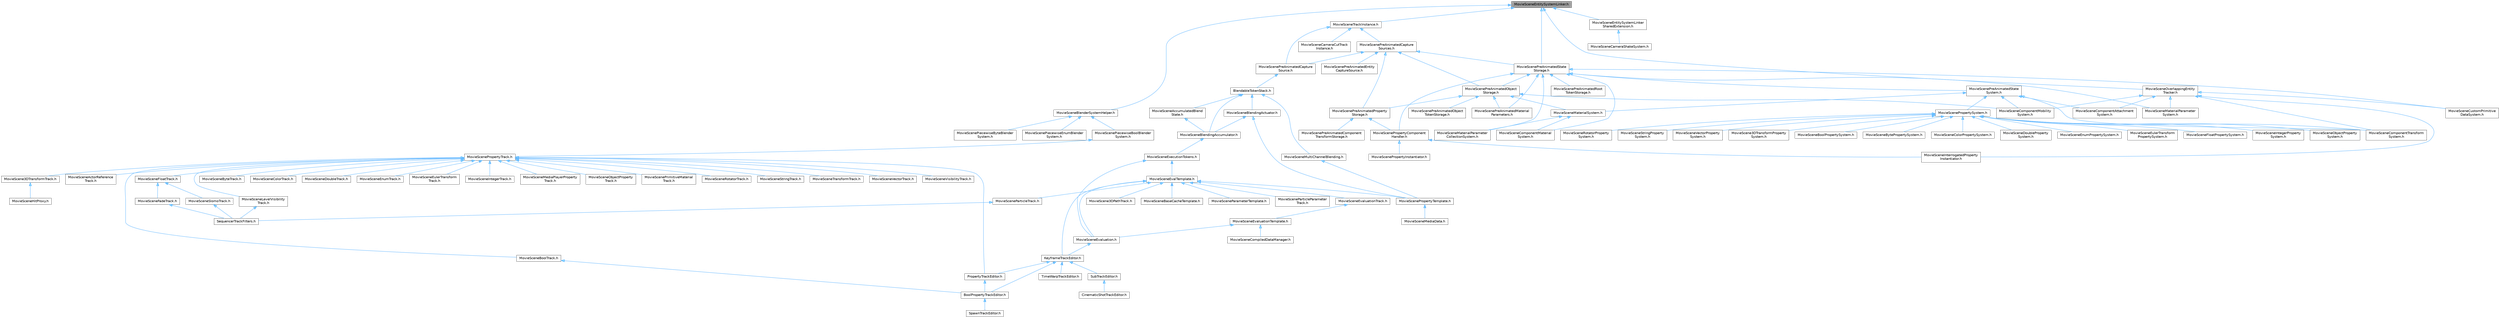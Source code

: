 digraph "MovieSceneEntitySystemLinker.h"
{
 // INTERACTIVE_SVG=YES
 // LATEX_PDF_SIZE
  bgcolor="transparent";
  edge [fontname=Helvetica,fontsize=10,labelfontname=Helvetica,labelfontsize=10];
  node [fontname=Helvetica,fontsize=10,shape=box,height=0.2,width=0.4];
  Node1 [id="Node000001",label="MovieSceneEntitySystemLinker.h",height=0.2,width=0.4,color="gray40", fillcolor="grey60", style="filled", fontcolor="black",tooltip=" "];
  Node1 -> Node2 [id="edge1_Node000001_Node000002",dir="back",color="steelblue1",style="solid",tooltip=" "];
  Node2 [id="Node000002",label="MovieSceneBlenderSystemHelper.h",height=0.2,width=0.4,color="grey40", fillcolor="white", style="filled",URL="$d5/d47/MovieSceneBlenderSystemHelper_8h.html",tooltip=" "];
  Node2 -> Node3 [id="edge2_Node000002_Node000003",dir="back",color="steelblue1",style="solid",tooltip=" "];
  Node3 [id="Node000003",label="MovieScenePiecewiseBoolBlender\lSystem.h",height=0.2,width=0.4,color="grey40", fillcolor="white", style="filled",URL="$d7/d27/MovieScenePiecewiseBoolBlenderSystem_8h.html",tooltip=" "];
  Node3 -> Node4 [id="edge3_Node000003_Node000004",dir="back",color="steelblue1",style="solid",tooltip=" "];
  Node4 [id="Node000004",label="MovieScenePropertyTrack.h",height=0.2,width=0.4,color="grey40", fillcolor="white", style="filled",URL="$da/d0c/MovieScenePropertyTrack_8h.html",tooltip=" "];
  Node4 -> Node5 [id="edge4_Node000004_Node000005",dir="back",color="steelblue1",style="solid",tooltip=" "];
  Node5 [id="Node000005",label="MovieScene3DTransformTrack.h",height=0.2,width=0.4,color="grey40", fillcolor="white", style="filled",URL="$d9/d06/MovieScene3DTransformTrack_8h.html",tooltip=" "];
  Node5 -> Node6 [id="edge5_Node000005_Node000006",dir="back",color="steelblue1",style="solid",tooltip=" "];
  Node6 [id="Node000006",label="MovieSceneHitProxy.h",height=0.2,width=0.4,color="grey40", fillcolor="white", style="filled",URL="$d0/d01/MovieSceneHitProxy_8h.html",tooltip=" "];
  Node4 -> Node7 [id="edge6_Node000004_Node000007",dir="back",color="steelblue1",style="solid",tooltip=" "];
  Node7 [id="Node000007",label="MovieSceneActorReference\lTrack.h",height=0.2,width=0.4,color="grey40", fillcolor="white", style="filled",URL="$d9/d9b/MovieSceneActorReferenceTrack_8h.html",tooltip=" "];
  Node4 -> Node8 [id="edge7_Node000004_Node000008",dir="back",color="steelblue1",style="solid",tooltip=" "];
  Node8 [id="Node000008",label="MovieSceneBoolTrack.h",height=0.2,width=0.4,color="grey40", fillcolor="white", style="filled",URL="$d7/ddf/MovieSceneBoolTrack_8h.html",tooltip=" "];
  Node8 -> Node9 [id="edge8_Node000008_Node000009",dir="back",color="steelblue1",style="solid",tooltip=" "];
  Node9 [id="Node000009",label="BoolPropertyTrackEditor.h",height=0.2,width=0.4,color="grey40", fillcolor="white", style="filled",URL="$db/d07/BoolPropertyTrackEditor_8h.html",tooltip=" "];
  Node9 -> Node10 [id="edge9_Node000009_Node000010",dir="back",color="steelblue1",style="solid",tooltip=" "];
  Node10 [id="Node000010",label="SpawnTrackEditor.h",height=0.2,width=0.4,color="grey40", fillcolor="white", style="filled",URL="$d5/dac/SpawnTrackEditor_8h.html",tooltip=" "];
  Node4 -> Node11 [id="edge10_Node000004_Node000011",dir="back",color="steelblue1",style="solid",tooltip=" "];
  Node11 [id="Node000011",label="MovieSceneByteTrack.h",height=0.2,width=0.4,color="grey40", fillcolor="white", style="filled",URL="$dc/d79/MovieSceneByteTrack_8h.html",tooltip=" "];
  Node4 -> Node12 [id="edge11_Node000004_Node000012",dir="back",color="steelblue1",style="solid",tooltip=" "];
  Node12 [id="Node000012",label="MovieSceneColorTrack.h",height=0.2,width=0.4,color="grey40", fillcolor="white", style="filled",URL="$d8/df9/MovieSceneColorTrack_8h.html",tooltip=" "];
  Node4 -> Node13 [id="edge12_Node000004_Node000013",dir="back",color="steelblue1",style="solid",tooltip=" "];
  Node13 [id="Node000013",label="MovieSceneDoubleTrack.h",height=0.2,width=0.4,color="grey40", fillcolor="white", style="filled",URL="$de/d31/MovieSceneDoubleTrack_8h.html",tooltip=" "];
  Node4 -> Node14 [id="edge13_Node000004_Node000014",dir="back",color="steelblue1",style="solid",tooltip=" "];
  Node14 [id="Node000014",label="MovieSceneEnumTrack.h",height=0.2,width=0.4,color="grey40", fillcolor="white", style="filled",URL="$d6/d95/MovieSceneEnumTrack_8h.html",tooltip=" "];
  Node4 -> Node15 [id="edge14_Node000004_Node000015",dir="back",color="steelblue1",style="solid",tooltip=" "];
  Node15 [id="Node000015",label="MovieSceneEulerTransform\lTrack.h",height=0.2,width=0.4,color="grey40", fillcolor="white", style="filled",URL="$d7/d3a/MovieSceneEulerTransformTrack_8h.html",tooltip=" "];
  Node4 -> Node16 [id="edge15_Node000004_Node000016",dir="back",color="steelblue1",style="solid",tooltip=" "];
  Node16 [id="Node000016",label="MovieSceneFloatTrack.h",height=0.2,width=0.4,color="grey40", fillcolor="white", style="filled",URL="$dc/d88/MovieSceneFloatTrack_8h.html",tooltip=" "];
  Node16 -> Node17 [id="edge16_Node000016_Node000017",dir="back",color="steelblue1",style="solid",tooltip=" "];
  Node17 [id="Node000017",label="MovieSceneFadeTrack.h",height=0.2,width=0.4,color="grey40", fillcolor="white", style="filled",URL="$d3/dd6/MovieSceneFadeTrack_8h.html",tooltip=" "];
  Node17 -> Node18 [id="edge17_Node000017_Node000018",dir="back",color="steelblue1",style="solid",tooltip=" "];
  Node18 [id="Node000018",label="SequencerTrackFilters.h",height=0.2,width=0.4,color="grey40", fillcolor="white", style="filled",URL="$df/d72/SequencerTrackFilters_8h.html",tooltip=" "];
  Node16 -> Node19 [id="edge18_Node000016_Node000019",dir="back",color="steelblue1",style="solid",tooltip=" "];
  Node19 [id="Node000019",label="MovieSceneSlomoTrack.h",height=0.2,width=0.4,color="grey40", fillcolor="white", style="filled",URL="$d3/d88/MovieSceneSlomoTrack_8h.html",tooltip=" "];
  Node19 -> Node18 [id="edge19_Node000019_Node000018",dir="back",color="steelblue1",style="solid",tooltip=" "];
  Node4 -> Node20 [id="edge20_Node000004_Node000020",dir="back",color="steelblue1",style="solid",tooltip=" "];
  Node20 [id="Node000020",label="MovieSceneIntegerTrack.h",height=0.2,width=0.4,color="grey40", fillcolor="white", style="filled",URL="$d9/d1a/MovieSceneIntegerTrack_8h.html",tooltip=" "];
  Node4 -> Node21 [id="edge21_Node000004_Node000021",dir="back",color="steelblue1",style="solid",tooltip=" "];
  Node21 [id="Node000021",label="MovieSceneLevelVisibility\lTrack.h",height=0.2,width=0.4,color="grey40", fillcolor="white", style="filled",URL="$d8/dae/MovieSceneLevelVisibilityTrack_8h.html",tooltip=" "];
  Node21 -> Node18 [id="edge22_Node000021_Node000018",dir="back",color="steelblue1",style="solid",tooltip=" "];
  Node4 -> Node22 [id="edge23_Node000004_Node000022",dir="back",color="steelblue1",style="solid",tooltip=" "];
  Node22 [id="Node000022",label="MovieSceneMediaPlayerProperty\lTrack.h",height=0.2,width=0.4,color="grey40", fillcolor="white", style="filled",URL="$d4/da1/MovieSceneMediaPlayerPropertyTrack_8h.html",tooltip=" "];
  Node4 -> Node23 [id="edge24_Node000004_Node000023",dir="back",color="steelblue1",style="solid",tooltip=" "];
  Node23 [id="Node000023",label="MovieSceneObjectProperty\lTrack.h",height=0.2,width=0.4,color="grey40", fillcolor="white", style="filled",URL="$dc/da9/MovieSceneObjectPropertyTrack_8h.html",tooltip=" "];
  Node4 -> Node24 [id="edge25_Node000004_Node000024",dir="back",color="steelblue1",style="solid",tooltip=" "];
  Node24 [id="Node000024",label="MovieScenePrimitiveMaterial\lTrack.h",height=0.2,width=0.4,color="grey40", fillcolor="white", style="filled",URL="$dc/dc4/MovieScenePrimitiveMaterialTrack_8h.html",tooltip=" "];
  Node4 -> Node25 [id="edge26_Node000004_Node000025",dir="back",color="steelblue1",style="solid",tooltip=" "];
  Node25 [id="Node000025",label="MovieSceneRotatorTrack.h",height=0.2,width=0.4,color="grey40", fillcolor="white", style="filled",URL="$d3/d8f/MovieSceneRotatorTrack_8h.html",tooltip=" "];
  Node4 -> Node26 [id="edge27_Node000004_Node000026",dir="back",color="steelblue1",style="solid",tooltip=" "];
  Node26 [id="Node000026",label="MovieSceneStringTrack.h",height=0.2,width=0.4,color="grey40", fillcolor="white", style="filled",URL="$dd/d54/MovieSceneStringTrack_8h.html",tooltip=" "];
  Node4 -> Node27 [id="edge28_Node000004_Node000027",dir="back",color="steelblue1",style="solid",tooltip=" "];
  Node27 [id="Node000027",label="MovieSceneTransformTrack.h",height=0.2,width=0.4,color="grey40", fillcolor="white", style="filled",URL="$df/d57/MovieSceneTransformTrack_8h.html",tooltip=" "];
  Node4 -> Node28 [id="edge29_Node000004_Node000028",dir="back",color="steelblue1",style="solid",tooltip=" "];
  Node28 [id="Node000028",label="MovieSceneVectorTrack.h",height=0.2,width=0.4,color="grey40", fillcolor="white", style="filled",URL="$d8/d5e/MovieSceneVectorTrack_8h.html",tooltip=" "];
  Node4 -> Node29 [id="edge30_Node000004_Node000029",dir="back",color="steelblue1",style="solid",tooltip=" "];
  Node29 [id="Node000029",label="MovieSceneVisibilityTrack.h",height=0.2,width=0.4,color="grey40", fillcolor="white", style="filled",URL="$dd/d5e/MovieSceneVisibilityTrack_8h.html",tooltip=" "];
  Node4 -> Node30 [id="edge31_Node000004_Node000030",dir="back",color="steelblue1",style="solid",tooltip=" "];
  Node30 [id="Node000030",label="PropertyTrackEditor.h",height=0.2,width=0.4,color="grey40", fillcolor="white", style="filled",URL="$da/d9a/PropertyTrackEditor_8h.html",tooltip=" "];
  Node30 -> Node9 [id="edge32_Node000030_Node000009",dir="back",color="steelblue1",style="solid",tooltip=" "];
  Node2 -> Node31 [id="edge33_Node000002_Node000031",dir="back",color="steelblue1",style="solid",tooltip=" "];
  Node31 [id="Node000031",label="MovieScenePiecewiseByteBlender\lSystem.h",height=0.2,width=0.4,color="grey40", fillcolor="white", style="filled",URL="$d7/dde/MovieScenePiecewiseByteBlenderSystem_8h.html",tooltip=" "];
  Node2 -> Node32 [id="edge34_Node000002_Node000032",dir="back",color="steelblue1",style="solid",tooltip=" "];
  Node32 [id="Node000032",label="MovieScenePiecewiseEnumBlender\lSystem.h",height=0.2,width=0.4,color="grey40", fillcolor="white", style="filled",URL="$d4/dfe/MovieScenePiecewiseEnumBlenderSystem_8h.html",tooltip=" "];
  Node1 -> Node33 [id="edge35_Node000001_Node000033",dir="back",color="steelblue1",style="solid",tooltip=" "];
  Node33 [id="Node000033",label="MovieSceneEntitySystemLinker\lSharedExtension.h",height=0.2,width=0.4,color="grey40", fillcolor="white", style="filled",URL="$dc/df1/MovieSceneEntitySystemLinkerSharedExtension_8h.html",tooltip=" "];
  Node33 -> Node34 [id="edge36_Node000033_Node000034",dir="back",color="steelblue1",style="solid",tooltip=" "];
  Node34 [id="Node000034",label="MovieSceneCameraShakeSystem.h",height=0.2,width=0.4,color="grey40", fillcolor="white", style="filled",URL="$d2/dcc/MovieSceneCameraShakeSystem_8h.html",tooltip=" "];
  Node1 -> Node35 [id="edge37_Node000001_Node000035",dir="back",color="steelblue1",style="solid",tooltip=" "];
  Node35 [id="Node000035",label="MovieSceneOverlappingEntity\lTracker.h",height=0.2,width=0.4,color="grey40", fillcolor="white", style="filled",URL="$db/d41/MovieSceneOverlappingEntityTracker_8h.html",tooltip=" "];
  Node35 -> Node36 [id="edge38_Node000035_Node000036",dir="back",color="steelblue1",style="solid",tooltip=" "];
  Node36 [id="Node000036",label="MovieSceneComponentAttachment\lSystem.h",height=0.2,width=0.4,color="grey40", fillcolor="white", style="filled",URL="$d9/db3/MovieSceneComponentAttachmentSystem_8h.html",tooltip=" "];
  Node35 -> Node37 [id="edge39_Node000035_Node000037",dir="back",color="steelblue1",style="solid",tooltip=" "];
  Node37 [id="Node000037",label="MovieSceneComponentMobility\lSystem.h",height=0.2,width=0.4,color="grey40", fillcolor="white", style="filled",URL="$d7/dca/MovieSceneComponentMobilitySystem_8h.html",tooltip=" "];
  Node35 -> Node38 [id="edge40_Node000035_Node000038",dir="back",color="steelblue1",style="solid",tooltip=" "];
  Node38 [id="Node000038",label="MovieSceneComponentTransform\lSystem.h",height=0.2,width=0.4,color="grey40", fillcolor="white", style="filled",URL="$d1/d3e/MovieSceneComponentTransformSystem_8h.html",tooltip=" "];
  Node35 -> Node39 [id="edge41_Node000035_Node000039",dir="back",color="steelblue1",style="solid",tooltip=" "];
  Node39 [id="Node000039",label="MovieSceneCustomPrimitive\lDataSystem.h",height=0.2,width=0.4,color="grey40", fillcolor="white", style="filled",URL="$d1/da0/MovieSceneCustomPrimitiveDataSystem_8h.html",tooltip=" "];
  Node35 -> Node40 [id="edge42_Node000035_Node000040",dir="back",color="steelblue1",style="solid",tooltip=" "];
  Node40 [id="Node000040",label="MovieSceneInterrogatedProperty\lInstantiator.h",height=0.2,width=0.4,color="grey40", fillcolor="white", style="filled",URL="$df/d43/MovieSceneInterrogatedPropertyInstantiator_8h.html",tooltip=" "];
  Node35 -> Node41 [id="edge43_Node000035_Node000041",dir="back",color="steelblue1",style="solid",tooltip=" "];
  Node41 [id="Node000041",label="MovieSceneMaterialParameter\lSystem.h",height=0.2,width=0.4,color="grey40", fillcolor="white", style="filled",URL="$d9/d38/MovieSceneMaterialParameterSystem_8h.html",tooltip=" "];
  Node1 -> Node42 [id="edge44_Node000001_Node000042",dir="back",color="steelblue1",style="solid",tooltip=" "];
  Node42 [id="Node000042",label="MovieScenePreAnimatedState\lStorage.h",height=0.2,width=0.4,color="grey40", fillcolor="white", style="filled",URL="$db/d56/MovieScenePreAnimatedStateStorage_8h.html",tooltip=" "];
  Node42 -> Node43 [id="edge45_Node000042_Node000043",dir="back",color="steelblue1",style="solid",tooltip=" "];
  Node43 [id="Node000043",label="MovieSceneComponentMaterial\lSystem.h",height=0.2,width=0.4,color="grey40", fillcolor="white", style="filled",URL="$d7/d7c/MovieSceneComponentMaterialSystem_8h.html",tooltip=" "];
  Node42 -> Node39 [id="edge46_Node000042_Node000039",dir="back",color="steelblue1",style="solid",tooltip=" "];
  Node42 -> Node44 [id="edge47_Node000042_Node000044",dir="back",color="steelblue1",style="solid",tooltip=" "];
  Node44 [id="Node000044",label="MovieSceneMaterialParameter\lCollectionSystem.h",height=0.2,width=0.4,color="grey40", fillcolor="white", style="filled",URL="$d4/d18/MovieSceneMaterialParameterCollectionSystem_8h.html",tooltip=" "];
  Node42 -> Node41 [id="edge48_Node000042_Node000041",dir="back",color="steelblue1",style="solid",tooltip=" "];
  Node42 -> Node45 [id="edge49_Node000042_Node000045",dir="back",color="steelblue1",style="solid",tooltip=" "];
  Node45 [id="Node000045",label="MovieScenePreAnimatedMaterial\lParameters.h",height=0.2,width=0.4,color="grey40", fillcolor="white", style="filled",URL="$d9/dac/MovieScenePreAnimatedMaterialParameters_8h.html",tooltip=" "];
  Node42 -> Node46 [id="edge50_Node000042_Node000046",dir="back",color="steelblue1",style="solid",tooltip=" "];
  Node46 [id="Node000046",label="MovieScenePreAnimatedObject\lStorage.h",height=0.2,width=0.4,color="grey40", fillcolor="white", style="filled",URL="$d1/dc5/MovieScenePreAnimatedObjectStorage_8h.html",tooltip=" "];
  Node46 -> Node37 [id="edge51_Node000046_Node000037",dir="back",color="steelblue1",style="solid",tooltip=" "];
  Node46 -> Node47 [id="edge52_Node000046_Node000047",dir="back",color="steelblue1",style="solid",tooltip=" "];
  Node47 [id="Node000047",label="MovieSceneMaterialSystem.h",height=0.2,width=0.4,color="grey40", fillcolor="white", style="filled",URL="$d2/d2f/MovieSceneMaterialSystem_8h.html",tooltip=" "];
  Node47 -> Node43 [id="edge53_Node000047_Node000043",dir="back",color="steelblue1",style="solid",tooltip=" "];
  Node47 -> Node44 [id="edge54_Node000047_Node000044",dir="back",color="steelblue1",style="solid",tooltip=" "];
  Node46 -> Node45 [id="edge55_Node000046_Node000045",dir="back",color="steelblue1",style="solid",tooltip=" "];
  Node46 -> Node48 [id="edge56_Node000046_Node000048",dir="back",color="steelblue1",style="solid",tooltip=" "];
  Node48 [id="Node000048",label="MovieScenePreAnimatedObject\lTokenStorage.h",height=0.2,width=0.4,color="grey40", fillcolor="white", style="filled",URL="$dc/d07/MovieScenePreAnimatedObjectTokenStorage_8h.html",tooltip=" "];
  Node46 -> Node49 [id="edge57_Node000046_Node000049",dir="back",color="steelblue1",style="solid",tooltip=" "];
  Node49 [id="Node000049",label="MovieScenePreAnimatedProperty\lStorage.h",height=0.2,width=0.4,color="grey40", fillcolor="white", style="filled",URL="$de/d55/MovieScenePreAnimatedPropertyStorage_8h.html",tooltip=" "];
  Node49 -> Node50 [id="edge58_Node000049_Node000050",dir="back",color="steelblue1",style="solid",tooltip=" "];
  Node50 [id="Node000050",label="MovieScenePreAnimatedComponent\lTransformStorage.h",height=0.2,width=0.4,color="grey40", fillcolor="white", style="filled",URL="$d9/d84/MovieScenePreAnimatedComponentTransformStorage_8h.html",tooltip=" "];
  Node49 -> Node51 [id="edge59_Node000049_Node000051",dir="back",color="steelblue1",style="solid",tooltip=" "];
  Node51 [id="Node000051",label="MovieScenePropertyComponent\lHandler.h",height=0.2,width=0.4,color="grey40", fillcolor="white", style="filled",URL="$d1/d1c/MovieScenePropertyComponentHandler_8h.html",tooltip=" "];
  Node51 -> Node40 [id="edge60_Node000051_Node000040",dir="back",color="steelblue1",style="solid",tooltip=" "];
  Node51 -> Node52 [id="edge61_Node000051_Node000052",dir="back",color="steelblue1",style="solid",tooltip=" "];
  Node52 [id="Node000052",label="MovieScenePropertyInstantiator.h",height=0.2,width=0.4,color="grey40", fillcolor="white", style="filled",URL="$d2/ddc/MovieScenePropertyInstantiator_8h.html",tooltip=" "];
  Node42 -> Node53 [id="edge62_Node000042_Node000053",dir="back",color="steelblue1",style="solid",tooltip=" "];
  Node53 [id="Node000053",label="MovieScenePreAnimatedRoot\lTokenStorage.h",height=0.2,width=0.4,color="grey40", fillcolor="white", style="filled",URL="$d1/db6/MovieScenePreAnimatedRootTokenStorage_8h.html",tooltip=" "];
  Node42 -> Node54 [id="edge63_Node000042_Node000054",dir="back",color="steelblue1",style="solid",tooltip=" "];
  Node54 [id="Node000054",label="MovieScenePreAnimatedState\lSystem.h",height=0.2,width=0.4,color="grey40", fillcolor="white", style="filled",URL="$df/d2d/MovieScenePreAnimatedStateSystem_8h.html",tooltip=" "];
  Node54 -> Node36 [id="edge64_Node000054_Node000036",dir="back",color="steelblue1",style="solid",tooltip=" "];
  Node54 -> Node37 [id="edge65_Node000054_Node000037",dir="back",color="steelblue1",style="solid",tooltip=" "];
  Node54 -> Node38 [id="edge66_Node000054_Node000038",dir="back",color="steelblue1",style="solid",tooltip=" "];
  Node54 -> Node47 [id="edge67_Node000054_Node000047",dir="back",color="steelblue1",style="solid",tooltip=" "];
  Node54 -> Node55 [id="edge68_Node000054_Node000055",dir="back",color="steelblue1",style="solid",tooltip=" "];
  Node55 [id="Node000055",label="MovieScenePropertySystem.h",height=0.2,width=0.4,color="grey40", fillcolor="white", style="filled",URL="$dd/d75/MovieScenePropertySystem_8h.html",tooltip=" "];
  Node55 -> Node56 [id="edge69_Node000055_Node000056",dir="back",color="steelblue1",style="solid",tooltip=" "];
  Node56 [id="Node000056",label="MovieScene3DTransformProperty\lSystem.h",height=0.2,width=0.4,color="grey40", fillcolor="white", style="filled",URL="$dc/d97/MovieScene3DTransformPropertySystem_8h.html",tooltip=" "];
  Node55 -> Node57 [id="edge70_Node000055_Node000057",dir="back",color="steelblue1",style="solid",tooltip=" "];
  Node57 [id="Node000057",label="MovieSceneBoolPropertySystem.h",height=0.2,width=0.4,color="grey40", fillcolor="white", style="filled",URL="$d4/d0f/MovieSceneBoolPropertySystem_8h.html",tooltip=" "];
  Node55 -> Node58 [id="edge71_Node000055_Node000058",dir="back",color="steelblue1",style="solid",tooltip=" "];
  Node58 [id="Node000058",label="MovieSceneBytePropertySystem.h",height=0.2,width=0.4,color="grey40", fillcolor="white", style="filled",URL="$d7/d22/MovieSceneBytePropertySystem_8h.html",tooltip=" "];
  Node55 -> Node59 [id="edge72_Node000055_Node000059",dir="back",color="steelblue1",style="solid",tooltip=" "];
  Node59 [id="Node000059",label="MovieSceneColorPropertySystem.h",height=0.2,width=0.4,color="grey40", fillcolor="white", style="filled",URL="$d4/d03/MovieSceneColorPropertySystem_8h.html",tooltip=" "];
  Node55 -> Node38 [id="edge73_Node000055_Node000038",dir="back",color="steelblue1",style="solid",tooltip=" "];
  Node55 -> Node60 [id="edge74_Node000055_Node000060",dir="back",color="steelblue1",style="solid",tooltip=" "];
  Node60 [id="Node000060",label="MovieSceneDoubleProperty\lSystem.h",height=0.2,width=0.4,color="grey40", fillcolor="white", style="filled",URL="$df/d84/MovieSceneDoublePropertySystem_8h.html",tooltip=" "];
  Node55 -> Node61 [id="edge75_Node000055_Node000061",dir="back",color="steelblue1",style="solid",tooltip=" "];
  Node61 [id="Node000061",label="MovieSceneEnumPropertySystem.h",height=0.2,width=0.4,color="grey40", fillcolor="white", style="filled",URL="$d7/dc8/MovieSceneEnumPropertySystem_8h.html",tooltip=" "];
  Node55 -> Node62 [id="edge76_Node000055_Node000062",dir="back",color="steelblue1",style="solid",tooltip=" "];
  Node62 [id="Node000062",label="MovieSceneEulerTransform\lPropertySystem.h",height=0.2,width=0.4,color="grey40", fillcolor="white", style="filled",URL="$dd/d14/MovieSceneEulerTransformPropertySystem_8h.html",tooltip=" "];
  Node55 -> Node63 [id="edge77_Node000055_Node000063",dir="back",color="steelblue1",style="solid",tooltip=" "];
  Node63 [id="Node000063",label="MovieSceneFloatPropertySystem.h",height=0.2,width=0.4,color="grey40", fillcolor="white", style="filled",URL="$d0/de6/MovieSceneFloatPropertySystem_8h.html",tooltip=" "];
  Node55 -> Node64 [id="edge78_Node000055_Node000064",dir="back",color="steelblue1",style="solid",tooltip=" "];
  Node64 [id="Node000064",label="MovieSceneIntegerProperty\lSystem.h",height=0.2,width=0.4,color="grey40", fillcolor="white", style="filled",URL="$d3/d1a/MovieSceneIntegerPropertySystem_8h.html",tooltip=" "];
  Node55 -> Node65 [id="edge79_Node000055_Node000065",dir="back",color="steelblue1",style="solid",tooltip=" "];
  Node65 [id="Node000065",label="MovieSceneObjectProperty\lSystem.h",height=0.2,width=0.4,color="grey40", fillcolor="white", style="filled",URL="$d8/d20/MovieSceneObjectPropertySystem_8h.html",tooltip=" "];
  Node55 -> Node66 [id="edge80_Node000055_Node000066",dir="back",color="steelblue1",style="solid",tooltip=" "];
  Node66 [id="Node000066",label="MovieSceneRotatorProperty\lSystem.h",height=0.2,width=0.4,color="grey40", fillcolor="white", style="filled",URL="$d6/d74/MovieSceneRotatorPropertySystem_8h.html",tooltip=" "];
  Node55 -> Node67 [id="edge81_Node000055_Node000067",dir="back",color="steelblue1",style="solid",tooltip=" "];
  Node67 [id="Node000067",label="MovieSceneStringProperty\lSystem.h",height=0.2,width=0.4,color="grey40", fillcolor="white", style="filled",URL="$d8/d8f/MovieSceneStringPropertySystem_8h.html",tooltip=" "];
  Node55 -> Node68 [id="edge82_Node000055_Node000068",dir="back",color="steelblue1",style="solid",tooltip=" "];
  Node68 [id="Node000068",label="MovieSceneVectorProperty\lSystem.h",height=0.2,width=0.4,color="grey40", fillcolor="white", style="filled",URL="$da/d10/MovieSceneVectorPropertySystem_8h.html",tooltip=" "];
  Node42 -> Node51 [id="edge83_Node000042_Node000051",dir="back",color="steelblue1",style="solid",tooltip=" "];
  Node1 -> Node69 [id="edge84_Node000001_Node000069",dir="back",color="steelblue1",style="solid",tooltip=" "];
  Node69 [id="Node000069",label="MovieSceneTrackInstance.h",height=0.2,width=0.4,color="grey40", fillcolor="white", style="filled",URL="$d4/d28/MovieSceneTrackInstance_8h.html",tooltip=" "];
  Node69 -> Node70 [id="edge85_Node000069_Node000070",dir="back",color="steelblue1",style="solid",tooltip=" "];
  Node70 [id="Node000070",label="MovieSceneCameraCutTrack\lInstance.h",height=0.2,width=0.4,color="grey40", fillcolor="white", style="filled",URL="$d3/d37/MovieSceneCameraCutTrackInstance_8h.html",tooltip=" "];
  Node69 -> Node71 [id="edge86_Node000069_Node000071",dir="back",color="steelblue1",style="solid",tooltip=" "];
  Node71 [id="Node000071",label="MovieScenePreAnimatedCapture\lSource.h",height=0.2,width=0.4,color="grey40", fillcolor="white", style="filled",URL="$d8/dd1/MovieScenePreAnimatedCaptureSource_8h.html",tooltip=" "];
  Node71 -> Node72 [id="edge87_Node000071_Node000072",dir="back",color="steelblue1",style="solid",tooltip=" "];
  Node72 [id="Node000072",label="BlendableTokenStack.h",height=0.2,width=0.4,color="grey40", fillcolor="white", style="filled",URL="$de/d3e/BlendableTokenStack_8h.html",tooltip=" "];
  Node72 -> Node73 [id="edge88_Node000072_Node000073",dir="back",color="steelblue1",style="solid",tooltip=" "];
  Node73 [id="Node000073",label="MovieSceneAccumulatedBlend\lState.h",height=0.2,width=0.4,color="grey40", fillcolor="white", style="filled",URL="$d6/d13/MovieSceneAccumulatedBlendState_8h.html",tooltip=" "];
  Node73 -> Node74 [id="edge89_Node000073_Node000074",dir="back",color="steelblue1",style="solid",tooltip=" "];
  Node74 [id="Node000074",label="MovieSceneBlendingAccumulator.h",height=0.2,width=0.4,color="grey40", fillcolor="white", style="filled",URL="$db/dc1/MovieSceneBlendingAccumulator_8h.html",tooltip=" "];
  Node74 -> Node75 [id="edge90_Node000074_Node000075",dir="back",color="steelblue1",style="solid",tooltip=" "];
  Node75 [id="Node000075",label="MovieSceneExecutionTokens.h",height=0.2,width=0.4,color="grey40", fillcolor="white", style="filled",URL="$d7/dd2/MovieSceneExecutionTokens_8h.html",tooltip=" "];
  Node75 -> Node76 [id="edge91_Node000075_Node000076",dir="back",color="steelblue1",style="solid",tooltip=" "];
  Node76 [id="Node000076",label="MovieSceneEvalTemplate.h",height=0.2,width=0.4,color="grey40", fillcolor="white", style="filled",URL="$d2/d6c/MovieSceneEvalTemplate_8h.html",tooltip=" "];
  Node76 -> Node77 [id="edge92_Node000076_Node000077",dir="back",color="steelblue1",style="solid",tooltip=" "];
  Node77 [id="Node000077",label="KeyframeTrackEditor.h",height=0.2,width=0.4,color="grey40", fillcolor="white", style="filled",URL="$dd/d47/KeyframeTrackEditor_8h.html",tooltip=" "];
  Node77 -> Node9 [id="edge93_Node000077_Node000009",dir="back",color="steelblue1",style="solid",tooltip=" "];
  Node77 -> Node30 [id="edge94_Node000077_Node000030",dir="back",color="steelblue1",style="solid",tooltip=" "];
  Node77 -> Node78 [id="edge95_Node000077_Node000078",dir="back",color="steelblue1",style="solid",tooltip=" "];
  Node78 [id="Node000078",label="SubTrackEditor.h",height=0.2,width=0.4,color="grey40", fillcolor="white", style="filled",URL="$d8/d5b/SubTrackEditor_8h.html",tooltip=" "];
  Node78 -> Node79 [id="edge96_Node000078_Node000079",dir="back",color="steelblue1",style="solid",tooltip=" "];
  Node79 [id="Node000079",label="CinematicShotTrackEditor.h",height=0.2,width=0.4,color="grey40", fillcolor="white", style="filled",URL="$d3/d0c/CinematicShotTrackEditor_8h.html",tooltip=" "];
  Node77 -> Node80 [id="edge97_Node000077_Node000080",dir="back",color="steelblue1",style="solid",tooltip=" "];
  Node80 [id="Node000080",label="TimeWarpTrackEditor.h",height=0.2,width=0.4,color="grey40", fillcolor="white", style="filled",URL="$dc/d2e/TimeWarpTrackEditor_8h.html",tooltip=" "];
  Node76 -> Node81 [id="edge98_Node000076_Node000081",dir="back",color="steelblue1",style="solid",tooltip=" "];
  Node81 [id="Node000081",label="MovieScene3DPathTrack.h",height=0.2,width=0.4,color="grey40", fillcolor="white", style="filled",URL="$d3/d57/MovieScene3DPathTrack_8h.html",tooltip=" "];
  Node76 -> Node82 [id="edge99_Node000076_Node000082",dir="back",color="steelblue1",style="solid",tooltip=" "];
  Node82 [id="Node000082",label="MovieSceneBaseCacheTemplate.h",height=0.2,width=0.4,color="grey40", fillcolor="white", style="filled",URL="$da/d0b/MovieSceneBaseCacheTemplate_8h.html",tooltip=" "];
  Node76 -> Node83 [id="edge100_Node000076_Node000083",dir="back",color="steelblue1",style="solid",tooltip=" "];
  Node83 [id="Node000083",label="MovieSceneEvaluation.h",height=0.2,width=0.4,color="grey40", fillcolor="white", style="filled",URL="$dc/ded/MovieSceneEvaluation_8h.html",tooltip=" "];
  Node83 -> Node77 [id="edge101_Node000083_Node000077",dir="back",color="steelblue1",style="solid",tooltip=" "];
  Node76 -> Node84 [id="edge102_Node000076_Node000084",dir="back",color="steelblue1",style="solid",tooltip=" "];
  Node84 [id="Node000084",label="MovieSceneEvaluationTrack.h",height=0.2,width=0.4,color="grey40", fillcolor="white", style="filled",URL="$d1/de1/MovieSceneEvaluationTrack_8h.html",tooltip=" "];
  Node84 -> Node85 [id="edge103_Node000084_Node000085",dir="back",color="steelblue1",style="solid",tooltip=" "];
  Node85 [id="Node000085",label="MovieSceneEvaluationTemplate.h",height=0.2,width=0.4,color="grey40", fillcolor="white", style="filled",URL="$d9/d34/MovieSceneEvaluationTemplate_8h.html",tooltip=" "];
  Node85 -> Node86 [id="edge104_Node000085_Node000086",dir="back",color="steelblue1",style="solid",tooltip=" "];
  Node86 [id="Node000086",label="MovieSceneCompiledDataManager.h",height=0.2,width=0.4,color="grey40", fillcolor="white", style="filled",URL="$d7/d59/MovieSceneCompiledDataManager_8h.html",tooltip=" "];
  Node85 -> Node83 [id="edge105_Node000085_Node000083",dir="back",color="steelblue1",style="solid",tooltip=" "];
  Node76 -> Node87 [id="edge106_Node000076_Node000087",dir="back",color="steelblue1",style="solid",tooltip=" "];
  Node87 [id="Node000087",label="MovieSceneParameterTemplate.h",height=0.2,width=0.4,color="grey40", fillcolor="white", style="filled",URL="$d9/df3/MovieSceneParameterTemplate_8h.html",tooltip=" "];
  Node76 -> Node88 [id="edge107_Node000076_Node000088",dir="back",color="steelblue1",style="solid",tooltip=" "];
  Node88 [id="Node000088",label="MovieSceneParticleParameter\lTrack.h",height=0.2,width=0.4,color="grey40", fillcolor="white", style="filled",URL="$d2/d09/MovieSceneParticleParameterTrack_8h.html",tooltip=" "];
  Node76 -> Node89 [id="edge108_Node000076_Node000089",dir="back",color="steelblue1",style="solid",tooltip=" "];
  Node89 [id="Node000089",label="MovieSceneParticleTrack.h",height=0.2,width=0.4,color="grey40", fillcolor="white", style="filled",URL="$dd/dba/MovieSceneParticleTrack_8h.html",tooltip=" "];
  Node89 -> Node18 [id="edge109_Node000089_Node000018",dir="back",color="steelblue1",style="solid",tooltip=" "];
  Node76 -> Node90 [id="edge110_Node000076_Node000090",dir="back",color="steelblue1",style="solid",tooltip=" "];
  Node90 [id="Node000090",label="MovieScenePropertyTemplate.h",height=0.2,width=0.4,color="grey40", fillcolor="white", style="filled",URL="$d9/d24/MovieScenePropertyTemplate_8h.html",tooltip=" "];
  Node90 -> Node91 [id="edge111_Node000090_Node000091",dir="back",color="steelblue1",style="solid",tooltip=" "];
  Node91 [id="Node000091",label="MovieSceneMediaData.h",height=0.2,width=0.4,color="grey40", fillcolor="white", style="filled",URL="$de/db0/MovieSceneMediaData_8h.html",tooltip=" "];
  Node75 -> Node83 [id="edge112_Node000075_Node000083",dir="back",color="steelblue1",style="solid",tooltip=" "];
  Node72 -> Node74 [id="edge113_Node000072_Node000074",dir="back",color="steelblue1",style="solid",tooltip=" "];
  Node72 -> Node92 [id="edge114_Node000072_Node000092",dir="back",color="steelblue1",style="solid",tooltip=" "];
  Node92 [id="Node000092",label="MovieSceneBlendingActuator.h",height=0.2,width=0.4,color="grey40", fillcolor="white", style="filled",URL="$d8/d5a/MovieSceneBlendingActuator_8h.html",tooltip=" "];
  Node92 -> Node74 [id="edge115_Node000092_Node000074",dir="back",color="steelblue1",style="solid",tooltip=" "];
  Node92 -> Node90 [id="edge116_Node000092_Node000090",dir="back",color="steelblue1",style="solid",tooltip=" "];
  Node72 -> Node93 [id="edge117_Node000072_Node000093",dir="back",color="steelblue1",style="solid",tooltip=" "];
  Node93 [id="Node000093",label="MovieSceneMultiChannelBlending.h",height=0.2,width=0.4,color="grey40", fillcolor="white", style="filled",URL="$d7/d5d/MovieSceneMultiChannelBlending_8h.html",tooltip=" "];
  Node93 -> Node90 [id="edge118_Node000093_Node000090",dir="back",color="steelblue1",style="solid",tooltip=" "];
  Node69 -> Node94 [id="edge119_Node000069_Node000094",dir="back",color="steelblue1",style="solid",tooltip=" "];
  Node94 [id="Node000094",label="MovieScenePreAnimatedCapture\lSources.h",height=0.2,width=0.4,color="grey40", fillcolor="white", style="filled",URL="$de/d2c/MovieScenePreAnimatedCaptureSources_8h.html",tooltip=" "];
  Node94 -> Node71 [id="edge120_Node000094_Node000071",dir="back",color="steelblue1",style="solid",tooltip=" "];
  Node94 -> Node95 [id="edge121_Node000094_Node000095",dir="back",color="steelblue1",style="solid",tooltip=" "];
  Node95 [id="Node000095",label="MovieScenePreAnimatedEntity\lCaptureSource.h",height=0.2,width=0.4,color="grey40", fillcolor="white", style="filled",URL="$d8/de0/MovieScenePreAnimatedEntityCaptureSource_8h.html",tooltip=" "];
  Node94 -> Node46 [id="edge122_Node000094_Node000046",dir="back",color="steelblue1",style="solid",tooltip=" "];
  Node94 -> Node49 [id="edge123_Node000094_Node000049",dir="back",color="steelblue1",style="solid",tooltip=" "];
  Node94 -> Node42 [id="edge124_Node000094_Node000042",dir="back",color="steelblue1",style="solid",tooltip=" "];
}
